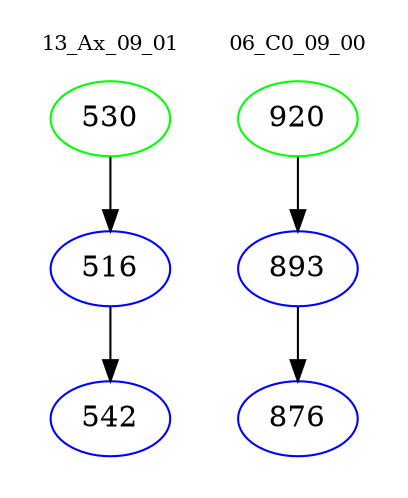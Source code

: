 digraph{
subgraph cluster_0 {
color = white
label = "13_Ax_09_01";
fontsize=10;
T0_530 [label="530", color="green"]
T0_530 -> T0_516 [color="black"]
T0_516 [label="516", color="blue"]
T0_516 -> T0_542 [color="black"]
T0_542 [label="542", color="blue"]
}
subgraph cluster_1 {
color = white
label = "06_C0_09_00";
fontsize=10;
T1_920 [label="920", color="green"]
T1_920 -> T1_893 [color="black"]
T1_893 [label="893", color="blue"]
T1_893 -> T1_876 [color="black"]
T1_876 [label="876", color="blue"]
}
}
